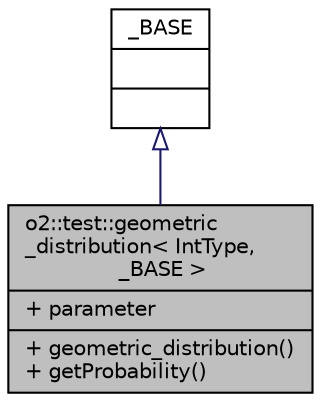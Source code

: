 digraph "o2::test::geometric_distribution&lt; IntType, _BASE &gt;"
{
 // INTERACTIVE_SVG=YES
  bgcolor="transparent";
  edge [fontname="Helvetica",fontsize="10",labelfontname="Helvetica",labelfontsize="10"];
  node [fontname="Helvetica",fontsize="10",shape=record];
  Node0 [label="{o2::test::geometric\l_distribution\< IntType,\l _BASE \>\n|+ parameter\l|+ geometric_distribution()\l+ getProbability()\l}",height=0.2,width=0.4,color="black", fillcolor="grey75", style="filled", fontcolor="black"];
  Node1 -> Node0 [dir="back",color="midnightblue",fontsize="10",style="solid",arrowtail="onormal",fontname="Helvetica"];
  Node1 [label="{_BASE\n||}",height=0.2,width=0.4,color="black",URL="$d5/d88/class__BASE.html"];
}
